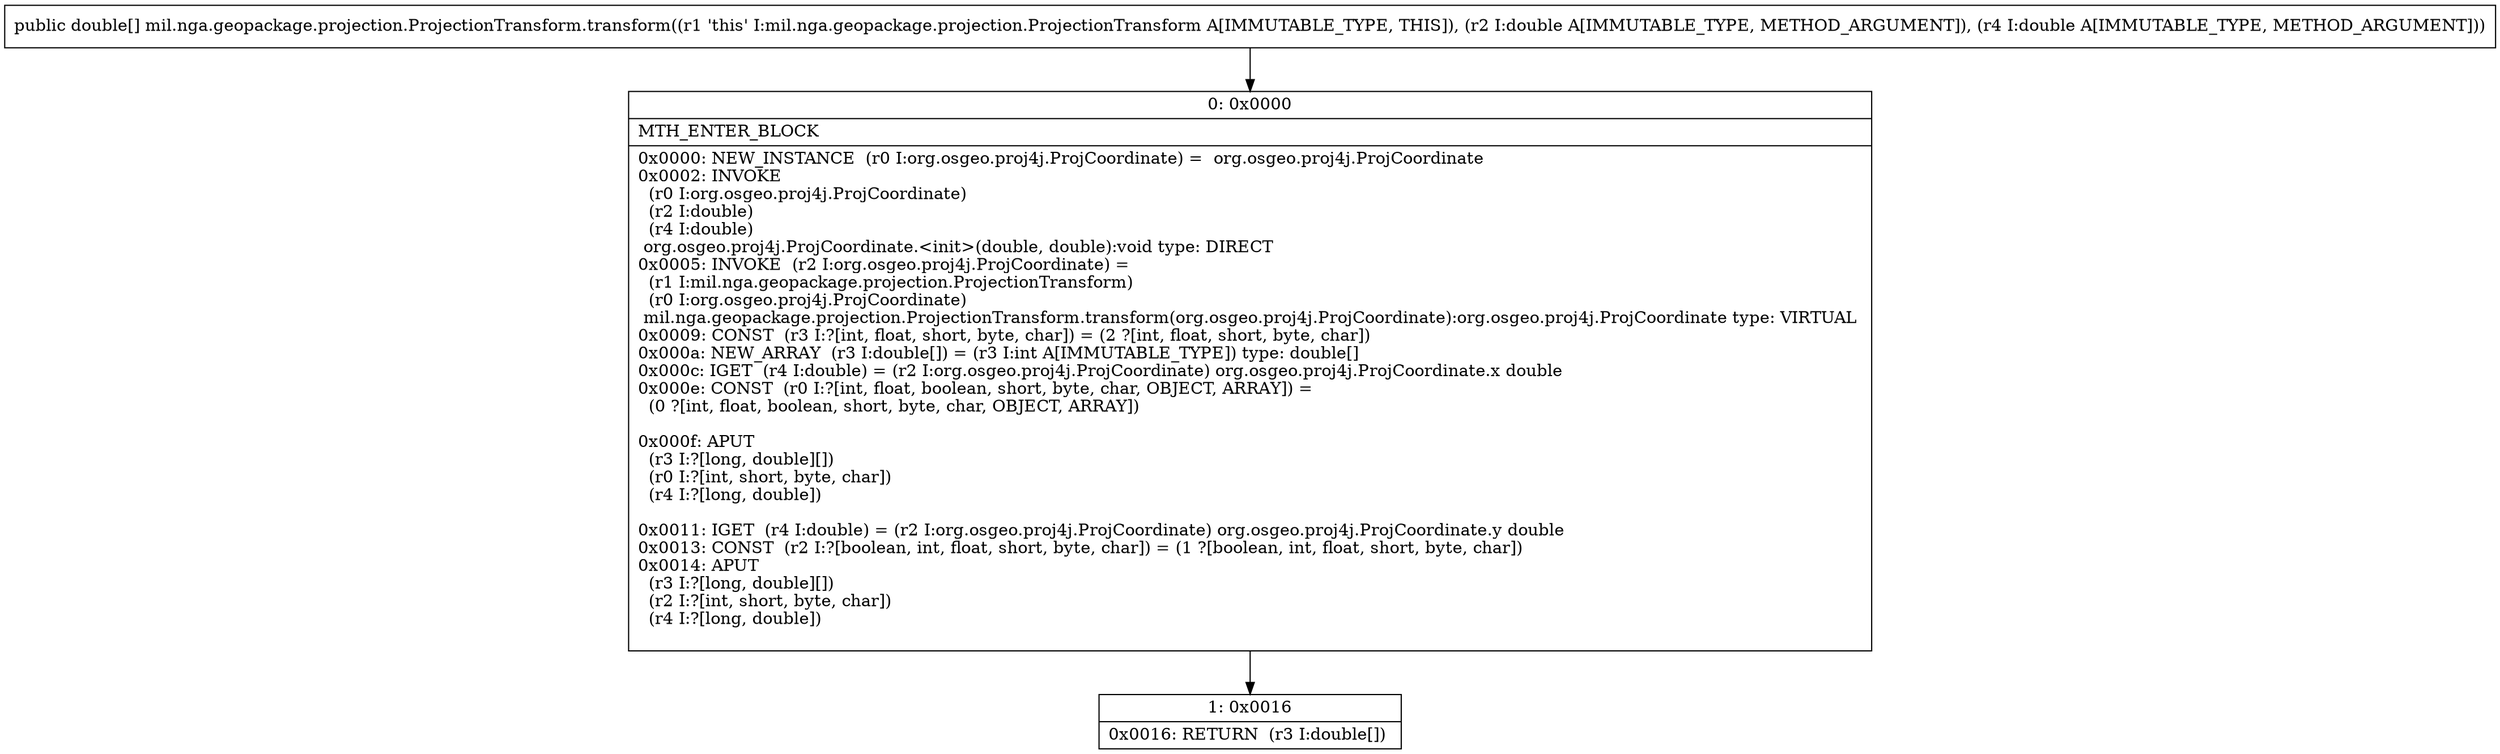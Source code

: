 digraph "CFG formil.nga.geopackage.projection.ProjectionTransform.transform(DD)[D" {
Node_0 [shape=record,label="{0\:\ 0x0000|MTH_ENTER_BLOCK\l|0x0000: NEW_INSTANCE  (r0 I:org.osgeo.proj4j.ProjCoordinate) =  org.osgeo.proj4j.ProjCoordinate \l0x0002: INVOKE  \l  (r0 I:org.osgeo.proj4j.ProjCoordinate)\l  (r2 I:double)\l  (r4 I:double)\l org.osgeo.proj4j.ProjCoordinate.\<init\>(double, double):void type: DIRECT \l0x0005: INVOKE  (r2 I:org.osgeo.proj4j.ProjCoordinate) = \l  (r1 I:mil.nga.geopackage.projection.ProjectionTransform)\l  (r0 I:org.osgeo.proj4j.ProjCoordinate)\l mil.nga.geopackage.projection.ProjectionTransform.transform(org.osgeo.proj4j.ProjCoordinate):org.osgeo.proj4j.ProjCoordinate type: VIRTUAL \l0x0009: CONST  (r3 I:?[int, float, short, byte, char]) = (2 ?[int, float, short, byte, char]) \l0x000a: NEW_ARRAY  (r3 I:double[]) = (r3 I:int A[IMMUTABLE_TYPE]) type: double[] \l0x000c: IGET  (r4 I:double) = (r2 I:org.osgeo.proj4j.ProjCoordinate) org.osgeo.proj4j.ProjCoordinate.x double \l0x000e: CONST  (r0 I:?[int, float, boolean, short, byte, char, OBJECT, ARRAY]) = \l  (0 ?[int, float, boolean, short, byte, char, OBJECT, ARRAY])\l \l0x000f: APUT  \l  (r3 I:?[long, double][])\l  (r0 I:?[int, short, byte, char])\l  (r4 I:?[long, double])\l \l0x0011: IGET  (r4 I:double) = (r2 I:org.osgeo.proj4j.ProjCoordinate) org.osgeo.proj4j.ProjCoordinate.y double \l0x0013: CONST  (r2 I:?[boolean, int, float, short, byte, char]) = (1 ?[boolean, int, float, short, byte, char]) \l0x0014: APUT  \l  (r3 I:?[long, double][])\l  (r2 I:?[int, short, byte, char])\l  (r4 I:?[long, double])\l \l}"];
Node_1 [shape=record,label="{1\:\ 0x0016|0x0016: RETURN  (r3 I:double[]) \l}"];
MethodNode[shape=record,label="{public double[] mil.nga.geopackage.projection.ProjectionTransform.transform((r1 'this' I:mil.nga.geopackage.projection.ProjectionTransform A[IMMUTABLE_TYPE, THIS]), (r2 I:double A[IMMUTABLE_TYPE, METHOD_ARGUMENT]), (r4 I:double A[IMMUTABLE_TYPE, METHOD_ARGUMENT])) }"];
MethodNode -> Node_0;
Node_0 -> Node_1;
}

